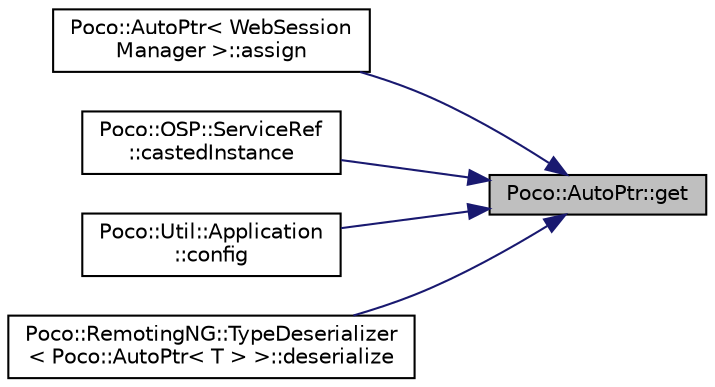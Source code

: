 digraph "Poco::AutoPtr::get"
{
 // LATEX_PDF_SIZE
  edge [fontname="Helvetica",fontsize="10",labelfontname="Helvetica",labelfontsize="10"];
  node [fontname="Helvetica",fontsize="10",shape=record];
  rankdir="RL";
  Node1 [label="Poco::AutoPtr::get",height=0.2,width=0.4,color="black", fillcolor="grey75", style="filled", fontcolor="black",tooltip=" "];
  Node1 -> Node2 [dir="back",color="midnightblue",fontsize="10",style="solid",fontname="Helvetica"];
  Node2 [label="Poco::AutoPtr\< WebSession\lManager \>::assign",height=0.2,width=0.4,color="black", fillcolor="white", style="filled",URL="$classPoco_1_1AutoPtr.html#a68f237af5719167ca2aa668a8ff14997",tooltip=" "];
  Node1 -> Node3 [dir="back",color="midnightblue",fontsize="10",style="solid",fontname="Helvetica"];
  Node3 [label="Poco::OSP::ServiceRef\l::castedInstance",height=0.2,width=0.4,color="black", fillcolor="white", style="filled",URL="$classPoco_1_1OSP_1_1ServiceRef.html#abe52b5fd6da28324924c4d0687ea459c",tooltip=" "];
  Node1 -> Node4 [dir="back",color="midnightblue",fontsize="10",style="solid",fontname="Helvetica"];
  Node4 [label="Poco::Util::Application\l::config",height=0.2,width=0.4,color="black", fillcolor="white", style="filled",URL="$classPoco_1_1Util_1_1Application.html#a4c619b854bdce613aec5fd6a991fb529",tooltip="Returns the full command path used to invoke the application."];
  Node1 -> Node5 [dir="back",color="midnightblue",fontsize="10",style="solid",fontname="Helvetica"];
  Node5 [label="Poco::RemotingNG::TypeDeserializer\l\< Poco::AutoPtr\< T \> \>::deserialize",height=0.2,width=0.4,color="black", fillcolor="white", style="filled",URL="$classPoco_1_1RemotingNG_1_1TypeDeserializer_3_01Poco_1_1AutoPtr_3_01T_01_4_01_4.html#ada8904c73b5759a2cf370aefe0406b7e",tooltip=" "];
}
